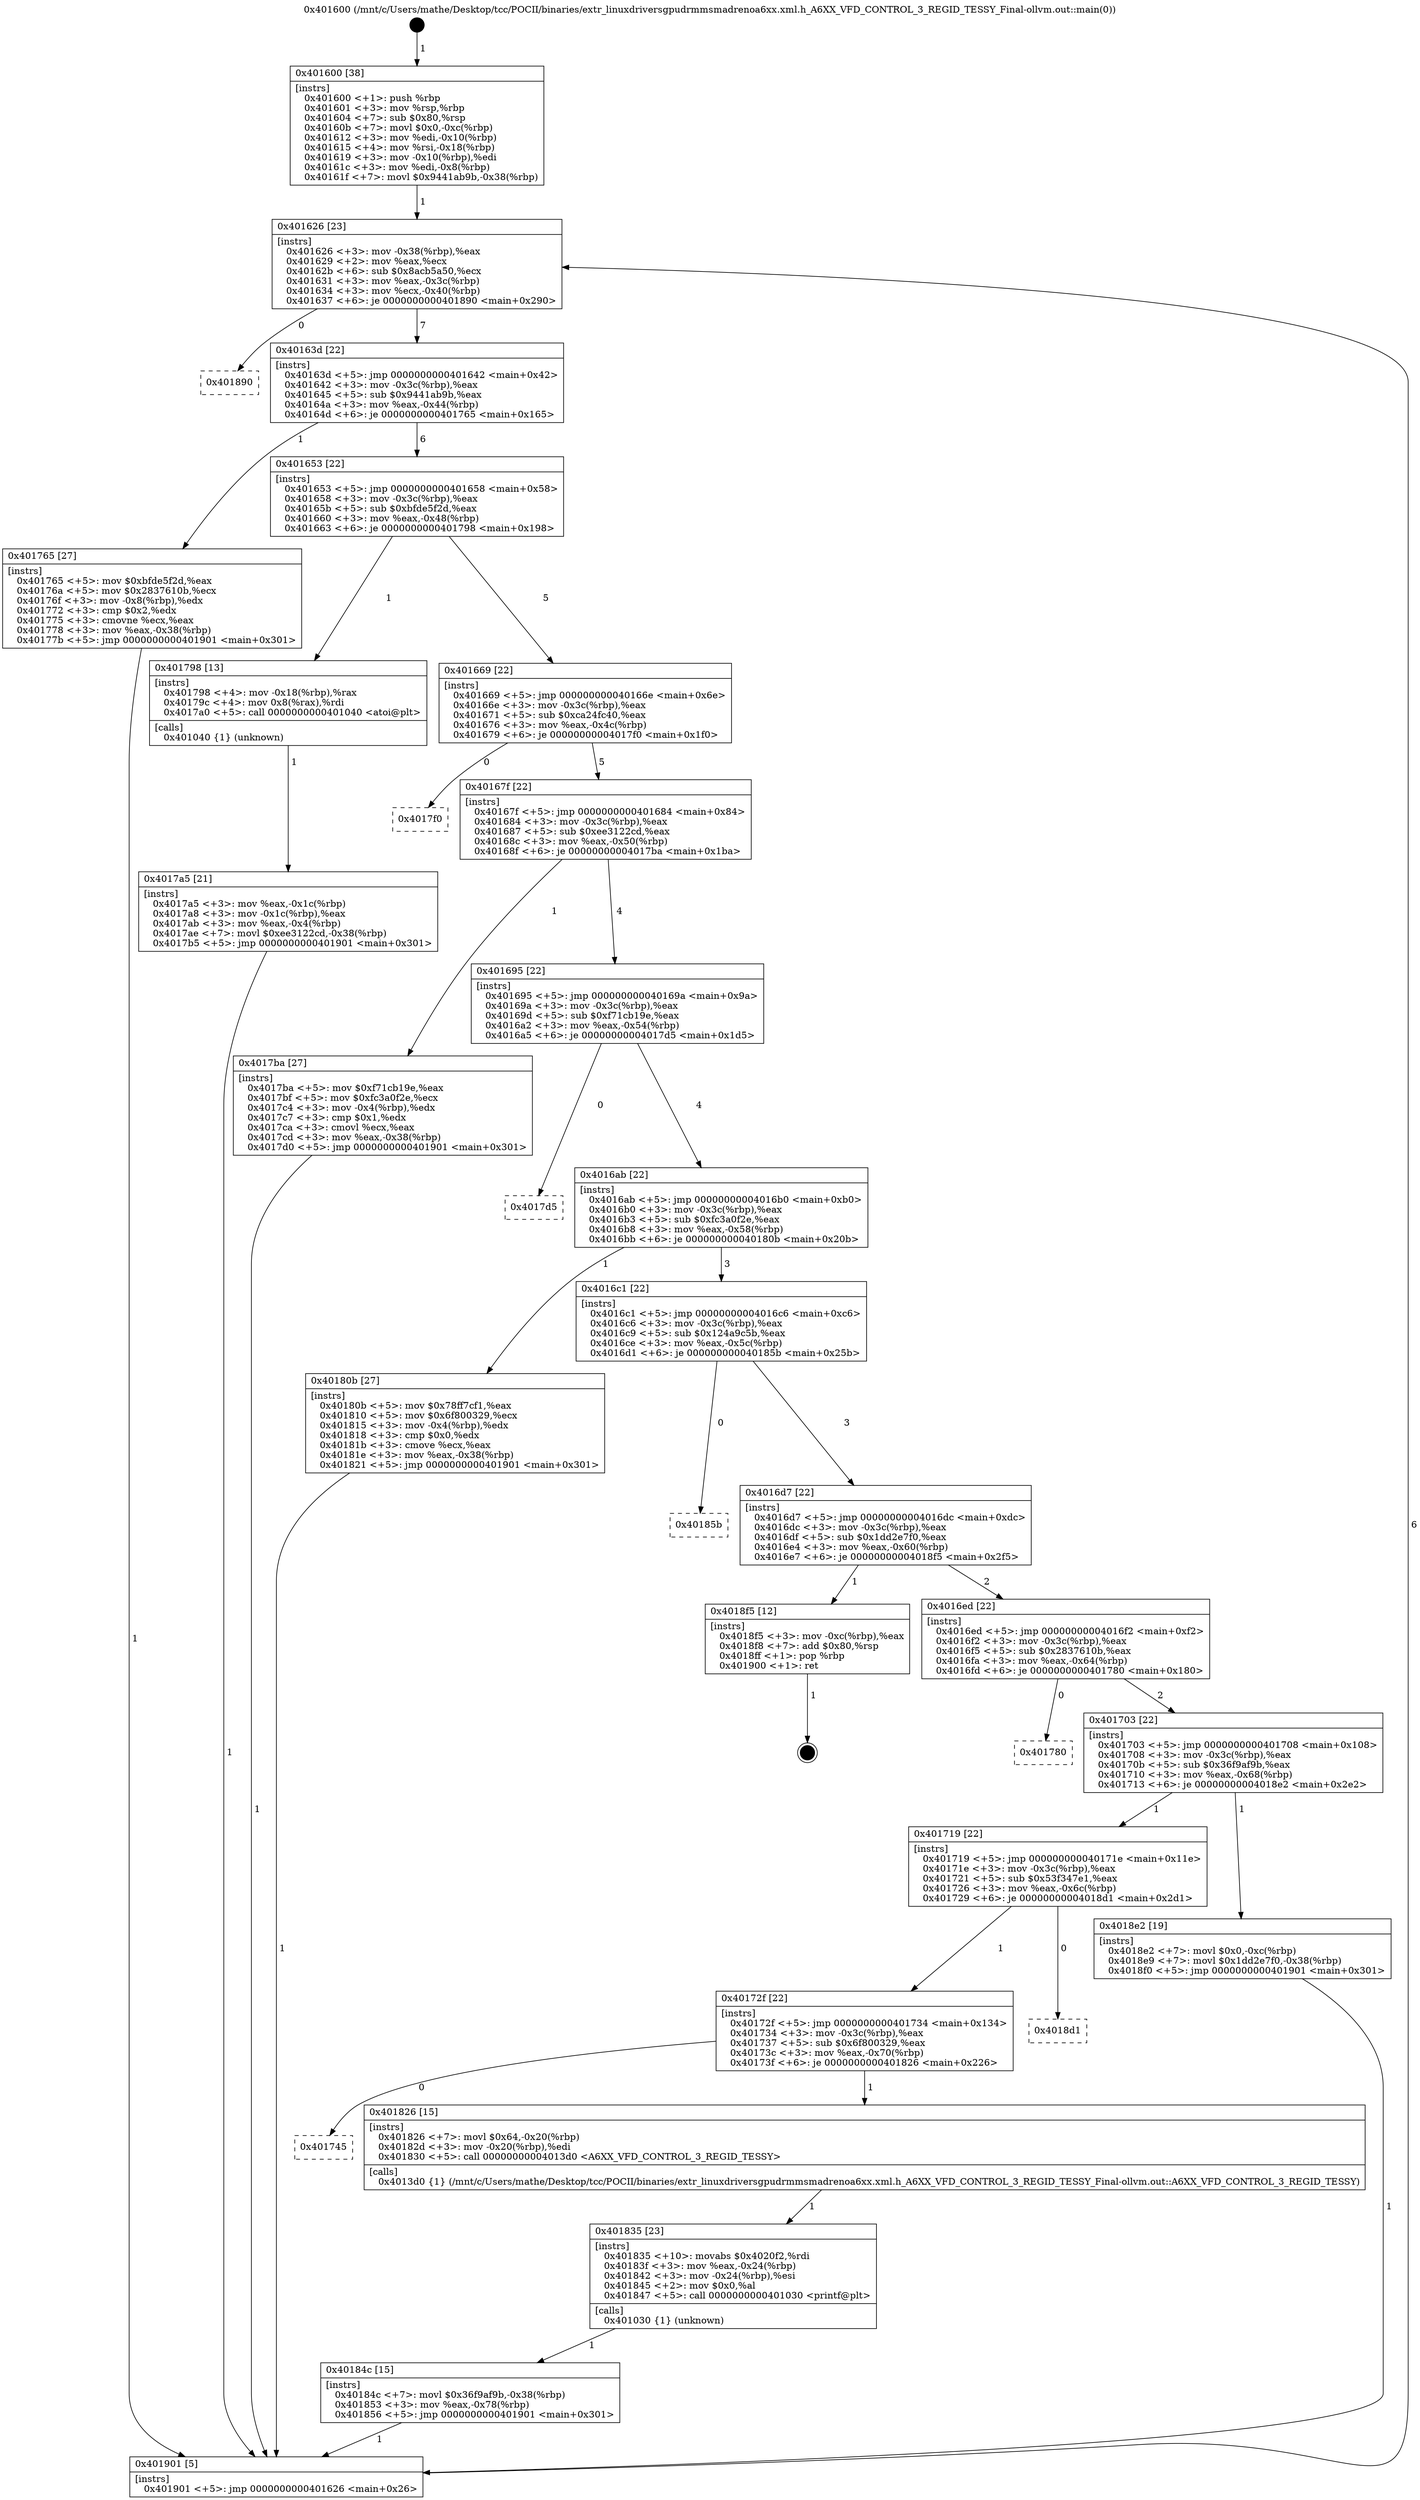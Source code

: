 digraph "0x401600" {
  label = "0x401600 (/mnt/c/Users/mathe/Desktop/tcc/POCII/binaries/extr_linuxdriversgpudrmmsmadrenoa6xx.xml.h_A6XX_VFD_CONTROL_3_REGID_TESSY_Final-ollvm.out::main(0))"
  labelloc = "t"
  node[shape=record]

  Entry [label="",width=0.3,height=0.3,shape=circle,fillcolor=black,style=filled]
  "0x401626" [label="{
     0x401626 [23]\l
     | [instrs]\l
     &nbsp;&nbsp;0x401626 \<+3\>: mov -0x38(%rbp),%eax\l
     &nbsp;&nbsp;0x401629 \<+2\>: mov %eax,%ecx\l
     &nbsp;&nbsp;0x40162b \<+6\>: sub $0x8acb5a50,%ecx\l
     &nbsp;&nbsp;0x401631 \<+3\>: mov %eax,-0x3c(%rbp)\l
     &nbsp;&nbsp;0x401634 \<+3\>: mov %ecx,-0x40(%rbp)\l
     &nbsp;&nbsp;0x401637 \<+6\>: je 0000000000401890 \<main+0x290\>\l
  }"]
  "0x401890" [label="{
     0x401890\l
  }", style=dashed]
  "0x40163d" [label="{
     0x40163d [22]\l
     | [instrs]\l
     &nbsp;&nbsp;0x40163d \<+5\>: jmp 0000000000401642 \<main+0x42\>\l
     &nbsp;&nbsp;0x401642 \<+3\>: mov -0x3c(%rbp),%eax\l
     &nbsp;&nbsp;0x401645 \<+5\>: sub $0x9441ab9b,%eax\l
     &nbsp;&nbsp;0x40164a \<+3\>: mov %eax,-0x44(%rbp)\l
     &nbsp;&nbsp;0x40164d \<+6\>: je 0000000000401765 \<main+0x165\>\l
  }"]
  Exit [label="",width=0.3,height=0.3,shape=circle,fillcolor=black,style=filled,peripheries=2]
  "0x401765" [label="{
     0x401765 [27]\l
     | [instrs]\l
     &nbsp;&nbsp;0x401765 \<+5\>: mov $0xbfde5f2d,%eax\l
     &nbsp;&nbsp;0x40176a \<+5\>: mov $0x2837610b,%ecx\l
     &nbsp;&nbsp;0x40176f \<+3\>: mov -0x8(%rbp),%edx\l
     &nbsp;&nbsp;0x401772 \<+3\>: cmp $0x2,%edx\l
     &nbsp;&nbsp;0x401775 \<+3\>: cmovne %ecx,%eax\l
     &nbsp;&nbsp;0x401778 \<+3\>: mov %eax,-0x38(%rbp)\l
     &nbsp;&nbsp;0x40177b \<+5\>: jmp 0000000000401901 \<main+0x301\>\l
  }"]
  "0x401653" [label="{
     0x401653 [22]\l
     | [instrs]\l
     &nbsp;&nbsp;0x401653 \<+5\>: jmp 0000000000401658 \<main+0x58\>\l
     &nbsp;&nbsp;0x401658 \<+3\>: mov -0x3c(%rbp),%eax\l
     &nbsp;&nbsp;0x40165b \<+5\>: sub $0xbfde5f2d,%eax\l
     &nbsp;&nbsp;0x401660 \<+3\>: mov %eax,-0x48(%rbp)\l
     &nbsp;&nbsp;0x401663 \<+6\>: je 0000000000401798 \<main+0x198\>\l
  }"]
  "0x401901" [label="{
     0x401901 [5]\l
     | [instrs]\l
     &nbsp;&nbsp;0x401901 \<+5\>: jmp 0000000000401626 \<main+0x26\>\l
  }"]
  "0x401600" [label="{
     0x401600 [38]\l
     | [instrs]\l
     &nbsp;&nbsp;0x401600 \<+1\>: push %rbp\l
     &nbsp;&nbsp;0x401601 \<+3\>: mov %rsp,%rbp\l
     &nbsp;&nbsp;0x401604 \<+7\>: sub $0x80,%rsp\l
     &nbsp;&nbsp;0x40160b \<+7\>: movl $0x0,-0xc(%rbp)\l
     &nbsp;&nbsp;0x401612 \<+3\>: mov %edi,-0x10(%rbp)\l
     &nbsp;&nbsp;0x401615 \<+4\>: mov %rsi,-0x18(%rbp)\l
     &nbsp;&nbsp;0x401619 \<+3\>: mov -0x10(%rbp),%edi\l
     &nbsp;&nbsp;0x40161c \<+3\>: mov %edi,-0x8(%rbp)\l
     &nbsp;&nbsp;0x40161f \<+7\>: movl $0x9441ab9b,-0x38(%rbp)\l
  }"]
  "0x40184c" [label="{
     0x40184c [15]\l
     | [instrs]\l
     &nbsp;&nbsp;0x40184c \<+7\>: movl $0x36f9af9b,-0x38(%rbp)\l
     &nbsp;&nbsp;0x401853 \<+3\>: mov %eax,-0x78(%rbp)\l
     &nbsp;&nbsp;0x401856 \<+5\>: jmp 0000000000401901 \<main+0x301\>\l
  }"]
  "0x401798" [label="{
     0x401798 [13]\l
     | [instrs]\l
     &nbsp;&nbsp;0x401798 \<+4\>: mov -0x18(%rbp),%rax\l
     &nbsp;&nbsp;0x40179c \<+4\>: mov 0x8(%rax),%rdi\l
     &nbsp;&nbsp;0x4017a0 \<+5\>: call 0000000000401040 \<atoi@plt\>\l
     | [calls]\l
     &nbsp;&nbsp;0x401040 \{1\} (unknown)\l
  }"]
  "0x401669" [label="{
     0x401669 [22]\l
     | [instrs]\l
     &nbsp;&nbsp;0x401669 \<+5\>: jmp 000000000040166e \<main+0x6e\>\l
     &nbsp;&nbsp;0x40166e \<+3\>: mov -0x3c(%rbp),%eax\l
     &nbsp;&nbsp;0x401671 \<+5\>: sub $0xca24fc40,%eax\l
     &nbsp;&nbsp;0x401676 \<+3\>: mov %eax,-0x4c(%rbp)\l
     &nbsp;&nbsp;0x401679 \<+6\>: je 00000000004017f0 \<main+0x1f0\>\l
  }"]
  "0x4017a5" [label="{
     0x4017a5 [21]\l
     | [instrs]\l
     &nbsp;&nbsp;0x4017a5 \<+3\>: mov %eax,-0x1c(%rbp)\l
     &nbsp;&nbsp;0x4017a8 \<+3\>: mov -0x1c(%rbp),%eax\l
     &nbsp;&nbsp;0x4017ab \<+3\>: mov %eax,-0x4(%rbp)\l
     &nbsp;&nbsp;0x4017ae \<+7\>: movl $0xee3122cd,-0x38(%rbp)\l
     &nbsp;&nbsp;0x4017b5 \<+5\>: jmp 0000000000401901 \<main+0x301\>\l
  }"]
  "0x401835" [label="{
     0x401835 [23]\l
     | [instrs]\l
     &nbsp;&nbsp;0x401835 \<+10\>: movabs $0x4020f2,%rdi\l
     &nbsp;&nbsp;0x40183f \<+3\>: mov %eax,-0x24(%rbp)\l
     &nbsp;&nbsp;0x401842 \<+3\>: mov -0x24(%rbp),%esi\l
     &nbsp;&nbsp;0x401845 \<+2\>: mov $0x0,%al\l
     &nbsp;&nbsp;0x401847 \<+5\>: call 0000000000401030 \<printf@plt\>\l
     | [calls]\l
     &nbsp;&nbsp;0x401030 \{1\} (unknown)\l
  }"]
  "0x4017f0" [label="{
     0x4017f0\l
  }", style=dashed]
  "0x40167f" [label="{
     0x40167f [22]\l
     | [instrs]\l
     &nbsp;&nbsp;0x40167f \<+5\>: jmp 0000000000401684 \<main+0x84\>\l
     &nbsp;&nbsp;0x401684 \<+3\>: mov -0x3c(%rbp),%eax\l
     &nbsp;&nbsp;0x401687 \<+5\>: sub $0xee3122cd,%eax\l
     &nbsp;&nbsp;0x40168c \<+3\>: mov %eax,-0x50(%rbp)\l
     &nbsp;&nbsp;0x40168f \<+6\>: je 00000000004017ba \<main+0x1ba\>\l
  }"]
  "0x401745" [label="{
     0x401745\l
  }", style=dashed]
  "0x4017ba" [label="{
     0x4017ba [27]\l
     | [instrs]\l
     &nbsp;&nbsp;0x4017ba \<+5\>: mov $0xf71cb19e,%eax\l
     &nbsp;&nbsp;0x4017bf \<+5\>: mov $0xfc3a0f2e,%ecx\l
     &nbsp;&nbsp;0x4017c4 \<+3\>: mov -0x4(%rbp),%edx\l
     &nbsp;&nbsp;0x4017c7 \<+3\>: cmp $0x1,%edx\l
     &nbsp;&nbsp;0x4017ca \<+3\>: cmovl %ecx,%eax\l
     &nbsp;&nbsp;0x4017cd \<+3\>: mov %eax,-0x38(%rbp)\l
     &nbsp;&nbsp;0x4017d0 \<+5\>: jmp 0000000000401901 \<main+0x301\>\l
  }"]
  "0x401695" [label="{
     0x401695 [22]\l
     | [instrs]\l
     &nbsp;&nbsp;0x401695 \<+5\>: jmp 000000000040169a \<main+0x9a\>\l
     &nbsp;&nbsp;0x40169a \<+3\>: mov -0x3c(%rbp),%eax\l
     &nbsp;&nbsp;0x40169d \<+5\>: sub $0xf71cb19e,%eax\l
     &nbsp;&nbsp;0x4016a2 \<+3\>: mov %eax,-0x54(%rbp)\l
     &nbsp;&nbsp;0x4016a5 \<+6\>: je 00000000004017d5 \<main+0x1d5\>\l
  }"]
  "0x401826" [label="{
     0x401826 [15]\l
     | [instrs]\l
     &nbsp;&nbsp;0x401826 \<+7\>: movl $0x64,-0x20(%rbp)\l
     &nbsp;&nbsp;0x40182d \<+3\>: mov -0x20(%rbp),%edi\l
     &nbsp;&nbsp;0x401830 \<+5\>: call 00000000004013d0 \<A6XX_VFD_CONTROL_3_REGID_TESSY\>\l
     | [calls]\l
     &nbsp;&nbsp;0x4013d0 \{1\} (/mnt/c/Users/mathe/Desktop/tcc/POCII/binaries/extr_linuxdriversgpudrmmsmadrenoa6xx.xml.h_A6XX_VFD_CONTROL_3_REGID_TESSY_Final-ollvm.out::A6XX_VFD_CONTROL_3_REGID_TESSY)\l
  }"]
  "0x4017d5" [label="{
     0x4017d5\l
  }", style=dashed]
  "0x4016ab" [label="{
     0x4016ab [22]\l
     | [instrs]\l
     &nbsp;&nbsp;0x4016ab \<+5\>: jmp 00000000004016b0 \<main+0xb0\>\l
     &nbsp;&nbsp;0x4016b0 \<+3\>: mov -0x3c(%rbp),%eax\l
     &nbsp;&nbsp;0x4016b3 \<+5\>: sub $0xfc3a0f2e,%eax\l
     &nbsp;&nbsp;0x4016b8 \<+3\>: mov %eax,-0x58(%rbp)\l
     &nbsp;&nbsp;0x4016bb \<+6\>: je 000000000040180b \<main+0x20b\>\l
  }"]
  "0x40172f" [label="{
     0x40172f [22]\l
     | [instrs]\l
     &nbsp;&nbsp;0x40172f \<+5\>: jmp 0000000000401734 \<main+0x134\>\l
     &nbsp;&nbsp;0x401734 \<+3\>: mov -0x3c(%rbp),%eax\l
     &nbsp;&nbsp;0x401737 \<+5\>: sub $0x6f800329,%eax\l
     &nbsp;&nbsp;0x40173c \<+3\>: mov %eax,-0x70(%rbp)\l
     &nbsp;&nbsp;0x40173f \<+6\>: je 0000000000401826 \<main+0x226\>\l
  }"]
  "0x40180b" [label="{
     0x40180b [27]\l
     | [instrs]\l
     &nbsp;&nbsp;0x40180b \<+5\>: mov $0x78ff7cf1,%eax\l
     &nbsp;&nbsp;0x401810 \<+5\>: mov $0x6f800329,%ecx\l
     &nbsp;&nbsp;0x401815 \<+3\>: mov -0x4(%rbp),%edx\l
     &nbsp;&nbsp;0x401818 \<+3\>: cmp $0x0,%edx\l
     &nbsp;&nbsp;0x40181b \<+3\>: cmove %ecx,%eax\l
     &nbsp;&nbsp;0x40181e \<+3\>: mov %eax,-0x38(%rbp)\l
     &nbsp;&nbsp;0x401821 \<+5\>: jmp 0000000000401901 \<main+0x301\>\l
  }"]
  "0x4016c1" [label="{
     0x4016c1 [22]\l
     | [instrs]\l
     &nbsp;&nbsp;0x4016c1 \<+5\>: jmp 00000000004016c6 \<main+0xc6\>\l
     &nbsp;&nbsp;0x4016c6 \<+3\>: mov -0x3c(%rbp),%eax\l
     &nbsp;&nbsp;0x4016c9 \<+5\>: sub $0x124a9c5b,%eax\l
     &nbsp;&nbsp;0x4016ce \<+3\>: mov %eax,-0x5c(%rbp)\l
     &nbsp;&nbsp;0x4016d1 \<+6\>: je 000000000040185b \<main+0x25b\>\l
  }"]
  "0x4018d1" [label="{
     0x4018d1\l
  }", style=dashed]
  "0x40185b" [label="{
     0x40185b\l
  }", style=dashed]
  "0x4016d7" [label="{
     0x4016d7 [22]\l
     | [instrs]\l
     &nbsp;&nbsp;0x4016d7 \<+5\>: jmp 00000000004016dc \<main+0xdc\>\l
     &nbsp;&nbsp;0x4016dc \<+3\>: mov -0x3c(%rbp),%eax\l
     &nbsp;&nbsp;0x4016df \<+5\>: sub $0x1dd2e7f0,%eax\l
     &nbsp;&nbsp;0x4016e4 \<+3\>: mov %eax,-0x60(%rbp)\l
     &nbsp;&nbsp;0x4016e7 \<+6\>: je 00000000004018f5 \<main+0x2f5\>\l
  }"]
  "0x401719" [label="{
     0x401719 [22]\l
     | [instrs]\l
     &nbsp;&nbsp;0x401719 \<+5\>: jmp 000000000040171e \<main+0x11e\>\l
     &nbsp;&nbsp;0x40171e \<+3\>: mov -0x3c(%rbp),%eax\l
     &nbsp;&nbsp;0x401721 \<+5\>: sub $0x53f347e1,%eax\l
     &nbsp;&nbsp;0x401726 \<+3\>: mov %eax,-0x6c(%rbp)\l
     &nbsp;&nbsp;0x401729 \<+6\>: je 00000000004018d1 \<main+0x2d1\>\l
  }"]
  "0x4018f5" [label="{
     0x4018f5 [12]\l
     | [instrs]\l
     &nbsp;&nbsp;0x4018f5 \<+3\>: mov -0xc(%rbp),%eax\l
     &nbsp;&nbsp;0x4018f8 \<+7\>: add $0x80,%rsp\l
     &nbsp;&nbsp;0x4018ff \<+1\>: pop %rbp\l
     &nbsp;&nbsp;0x401900 \<+1\>: ret\l
  }"]
  "0x4016ed" [label="{
     0x4016ed [22]\l
     | [instrs]\l
     &nbsp;&nbsp;0x4016ed \<+5\>: jmp 00000000004016f2 \<main+0xf2\>\l
     &nbsp;&nbsp;0x4016f2 \<+3\>: mov -0x3c(%rbp),%eax\l
     &nbsp;&nbsp;0x4016f5 \<+5\>: sub $0x2837610b,%eax\l
     &nbsp;&nbsp;0x4016fa \<+3\>: mov %eax,-0x64(%rbp)\l
     &nbsp;&nbsp;0x4016fd \<+6\>: je 0000000000401780 \<main+0x180\>\l
  }"]
  "0x4018e2" [label="{
     0x4018e2 [19]\l
     | [instrs]\l
     &nbsp;&nbsp;0x4018e2 \<+7\>: movl $0x0,-0xc(%rbp)\l
     &nbsp;&nbsp;0x4018e9 \<+7\>: movl $0x1dd2e7f0,-0x38(%rbp)\l
     &nbsp;&nbsp;0x4018f0 \<+5\>: jmp 0000000000401901 \<main+0x301\>\l
  }"]
  "0x401780" [label="{
     0x401780\l
  }", style=dashed]
  "0x401703" [label="{
     0x401703 [22]\l
     | [instrs]\l
     &nbsp;&nbsp;0x401703 \<+5\>: jmp 0000000000401708 \<main+0x108\>\l
     &nbsp;&nbsp;0x401708 \<+3\>: mov -0x3c(%rbp),%eax\l
     &nbsp;&nbsp;0x40170b \<+5\>: sub $0x36f9af9b,%eax\l
     &nbsp;&nbsp;0x401710 \<+3\>: mov %eax,-0x68(%rbp)\l
     &nbsp;&nbsp;0x401713 \<+6\>: je 00000000004018e2 \<main+0x2e2\>\l
  }"]
  Entry -> "0x401600" [label=" 1"]
  "0x401626" -> "0x401890" [label=" 0"]
  "0x401626" -> "0x40163d" [label=" 7"]
  "0x4018f5" -> Exit [label=" 1"]
  "0x40163d" -> "0x401765" [label=" 1"]
  "0x40163d" -> "0x401653" [label=" 6"]
  "0x401765" -> "0x401901" [label=" 1"]
  "0x401600" -> "0x401626" [label=" 1"]
  "0x401901" -> "0x401626" [label=" 6"]
  "0x4018e2" -> "0x401901" [label=" 1"]
  "0x401653" -> "0x401798" [label=" 1"]
  "0x401653" -> "0x401669" [label=" 5"]
  "0x401798" -> "0x4017a5" [label=" 1"]
  "0x4017a5" -> "0x401901" [label=" 1"]
  "0x40184c" -> "0x401901" [label=" 1"]
  "0x401669" -> "0x4017f0" [label=" 0"]
  "0x401669" -> "0x40167f" [label=" 5"]
  "0x401835" -> "0x40184c" [label=" 1"]
  "0x40167f" -> "0x4017ba" [label=" 1"]
  "0x40167f" -> "0x401695" [label=" 4"]
  "0x4017ba" -> "0x401901" [label=" 1"]
  "0x401826" -> "0x401835" [label=" 1"]
  "0x401695" -> "0x4017d5" [label=" 0"]
  "0x401695" -> "0x4016ab" [label=" 4"]
  "0x40172f" -> "0x401745" [label=" 0"]
  "0x4016ab" -> "0x40180b" [label=" 1"]
  "0x4016ab" -> "0x4016c1" [label=" 3"]
  "0x40180b" -> "0x401901" [label=" 1"]
  "0x40172f" -> "0x401826" [label=" 1"]
  "0x4016c1" -> "0x40185b" [label=" 0"]
  "0x4016c1" -> "0x4016d7" [label=" 3"]
  "0x401719" -> "0x40172f" [label=" 1"]
  "0x4016d7" -> "0x4018f5" [label=" 1"]
  "0x4016d7" -> "0x4016ed" [label=" 2"]
  "0x401719" -> "0x4018d1" [label=" 0"]
  "0x4016ed" -> "0x401780" [label=" 0"]
  "0x4016ed" -> "0x401703" [label=" 2"]
  "0x401703" -> "0x401719" [label=" 1"]
  "0x401703" -> "0x4018e2" [label=" 1"]
}
